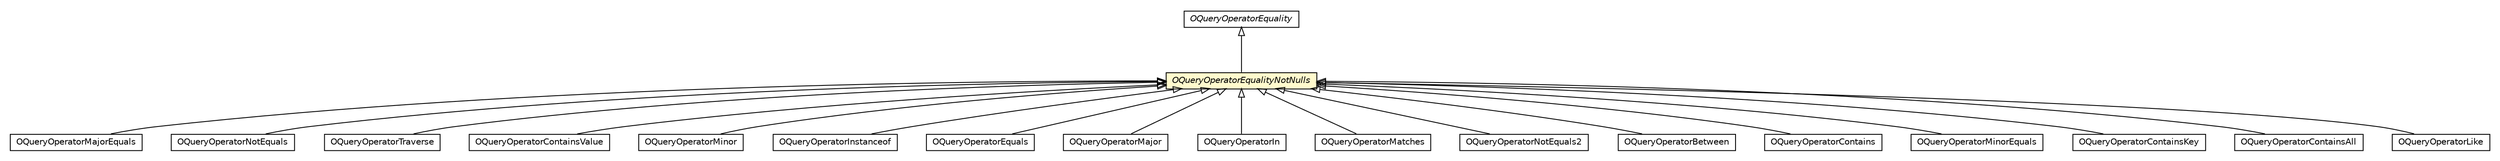 #!/usr/local/bin/dot
#
# Class diagram 
# Generated by UMLGraph version R5_6-24-gf6e263 (http://www.umlgraph.org/)
#

digraph G {
	edge [fontname="Helvetica",fontsize=10,labelfontname="Helvetica",labelfontsize=10];
	node [fontname="Helvetica",fontsize=10,shape=plaintext];
	nodesep=0.25;
	ranksep=0.5;
	// com.orientechnologies.orient.core.sql.operator.OQueryOperatorMajorEquals
	c5375072 [label=<<table title="com.orientechnologies.orient.core.sql.operator.OQueryOperatorMajorEquals" border="0" cellborder="1" cellspacing="0" cellpadding="2" port="p" href="./OQueryOperatorMajorEquals.html">
		<tr><td><table border="0" cellspacing="0" cellpadding="1">
<tr><td align="center" balign="center"> OQueryOperatorMajorEquals </td></tr>
		</table></td></tr>
		</table>>, URL="./OQueryOperatorMajorEquals.html", fontname="Helvetica", fontcolor="black", fontsize=10.0];
	// com.orientechnologies.orient.core.sql.operator.OQueryOperatorEqualityNotNulls
	c5375073 [label=<<table title="com.orientechnologies.orient.core.sql.operator.OQueryOperatorEqualityNotNulls" border="0" cellborder="1" cellspacing="0" cellpadding="2" port="p" bgcolor="lemonChiffon" href="./OQueryOperatorEqualityNotNulls.html">
		<tr><td><table border="0" cellspacing="0" cellpadding="1">
<tr><td align="center" balign="center"><font face="Helvetica-Oblique"> OQueryOperatorEqualityNotNulls </font></td></tr>
		</table></td></tr>
		</table>>, URL="./OQueryOperatorEqualityNotNulls.html", fontname="Helvetica", fontcolor="black", fontsize=10.0];
	// com.orientechnologies.orient.core.sql.operator.OQueryOperatorNotEquals
	c5375077 [label=<<table title="com.orientechnologies.orient.core.sql.operator.OQueryOperatorNotEquals" border="0" cellborder="1" cellspacing="0" cellpadding="2" port="p" href="./OQueryOperatorNotEquals.html">
		<tr><td><table border="0" cellspacing="0" cellpadding="1">
<tr><td align="center" balign="center"> OQueryOperatorNotEquals </td></tr>
		</table></td></tr>
		</table>>, URL="./OQueryOperatorNotEquals.html", fontname="Helvetica", fontcolor="black", fontsize=10.0];
	// com.orientechnologies.orient.core.sql.operator.OQueryOperatorTraverse
	c5375079 [label=<<table title="com.orientechnologies.orient.core.sql.operator.OQueryOperatorTraverse" border="0" cellborder="1" cellspacing="0" cellpadding="2" port="p" href="./OQueryOperatorTraverse.html">
		<tr><td><table border="0" cellspacing="0" cellpadding="1">
<tr><td align="center" balign="center"> OQueryOperatorTraverse </td></tr>
		</table></td></tr>
		</table>>, URL="./OQueryOperatorTraverse.html", fontname="Helvetica", fontcolor="black", fontsize=10.0];
	// com.orientechnologies.orient.core.sql.operator.OQueryOperatorContainsValue
	c5375080 [label=<<table title="com.orientechnologies.orient.core.sql.operator.OQueryOperatorContainsValue" border="0" cellborder="1" cellspacing="0" cellpadding="2" port="p" href="./OQueryOperatorContainsValue.html">
		<tr><td><table border="0" cellspacing="0" cellpadding="1">
<tr><td align="center" balign="center"> OQueryOperatorContainsValue </td></tr>
		</table></td></tr>
		</table>>, URL="./OQueryOperatorContainsValue.html", fontname="Helvetica", fontcolor="black", fontsize=10.0];
	// com.orientechnologies.orient.core.sql.operator.OQueryOperatorMinor
	c5375081 [label=<<table title="com.orientechnologies.orient.core.sql.operator.OQueryOperatorMinor" border="0" cellborder="1" cellspacing="0" cellpadding="2" port="p" href="./OQueryOperatorMinor.html">
		<tr><td><table border="0" cellspacing="0" cellpadding="1">
<tr><td align="center" balign="center"> OQueryOperatorMinor </td></tr>
		</table></td></tr>
		</table>>, URL="./OQueryOperatorMinor.html", fontname="Helvetica", fontcolor="black", fontsize=10.0];
	// com.orientechnologies.orient.core.sql.operator.OQueryOperatorInstanceof
	c5375082 [label=<<table title="com.orientechnologies.orient.core.sql.operator.OQueryOperatorInstanceof" border="0" cellborder="1" cellspacing="0" cellpadding="2" port="p" href="./OQueryOperatorInstanceof.html">
		<tr><td><table border="0" cellspacing="0" cellpadding="1">
<tr><td align="center" balign="center"> OQueryOperatorInstanceof </td></tr>
		</table></td></tr>
		</table>>, URL="./OQueryOperatorInstanceof.html", fontname="Helvetica", fontcolor="black", fontsize=10.0];
	// com.orientechnologies.orient.core.sql.operator.OQueryOperatorEquals
	c5375083 [label=<<table title="com.orientechnologies.orient.core.sql.operator.OQueryOperatorEquals" border="0" cellborder="1" cellspacing="0" cellpadding="2" port="p" href="./OQueryOperatorEquals.html">
		<tr><td><table border="0" cellspacing="0" cellpadding="1">
<tr><td align="center" balign="center"> OQueryOperatorEquals </td></tr>
		</table></td></tr>
		</table>>, URL="./OQueryOperatorEquals.html", fontname="Helvetica", fontcolor="black", fontsize=10.0];
	// com.orientechnologies.orient.core.sql.operator.OQueryOperatorMajor
	c5375084 [label=<<table title="com.orientechnologies.orient.core.sql.operator.OQueryOperatorMajor" border="0" cellborder="1" cellspacing="0" cellpadding="2" port="p" href="./OQueryOperatorMajor.html">
		<tr><td><table border="0" cellspacing="0" cellpadding="1">
<tr><td align="center" balign="center"> OQueryOperatorMajor </td></tr>
		</table></td></tr>
		</table>>, URL="./OQueryOperatorMajor.html", fontname="Helvetica", fontcolor="black", fontsize=10.0];
	// com.orientechnologies.orient.core.sql.operator.OQueryOperatorIn
	c5375088 [label=<<table title="com.orientechnologies.orient.core.sql.operator.OQueryOperatorIn" border="0" cellborder="1" cellspacing="0" cellpadding="2" port="p" href="./OQueryOperatorIn.html">
		<tr><td><table border="0" cellspacing="0" cellpadding="1">
<tr><td align="center" balign="center"> OQueryOperatorIn </td></tr>
		</table></td></tr>
		</table>>, URL="./OQueryOperatorIn.html", fontname="Helvetica", fontcolor="black", fontsize=10.0];
	// com.orientechnologies.orient.core.sql.operator.OQueryOperatorMatches
	c5375089 [label=<<table title="com.orientechnologies.orient.core.sql.operator.OQueryOperatorMatches" border="0" cellborder="1" cellspacing="0" cellpadding="2" port="p" href="./OQueryOperatorMatches.html">
		<tr><td><table border="0" cellspacing="0" cellpadding="1">
<tr><td align="center" balign="center"> OQueryOperatorMatches </td></tr>
		</table></td></tr>
		</table>>, URL="./OQueryOperatorMatches.html", fontname="Helvetica", fontcolor="black", fontsize=10.0];
	// com.orientechnologies.orient.core.sql.operator.OQueryOperatorEquality
	c5375091 [label=<<table title="com.orientechnologies.orient.core.sql.operator.OQueryOperatorEquality" border="0" cellborder="1" cellspacing="0" cellpadding="2" port="p" href="./OQueryOperatorEquality.html">
		<tr><td><table border="0" cellspacing="0" cellpadding="1">
<tr><td align="center" balign="center"><font face="Helvetica-Oblique"> OQueryOperatorEquality </font></td></tr>
		</table></td></tr>
		</table>>, URL="./OQueryOperatorEquality.html", fontname="Helvetica", fontcolor="black", fontsize=10.0];
	// com.orientechnologies.orient.core.sql.operator.OQueryOperatorNotEquals2
	c5375092 [label=<<table title="com.orientechnologies.orient.core.sql.operator.OQueryOperatorNotEquals2" border="0" cellborder="1" cellspacing="0" cellpadding="2" port="p" href="./OQueryOperatorNotEquals2.html">
		<tr><td><table border="0" cellspacing="0" cellpadding="1">
<tr><td align="center" balign="center"> OQueryOperatorNotEquals2 </td></tr>
		</table></td></tr>
		</table>>, URL="./OQueryOperatorNotEquals2.html", fontname="Helvetica", fontcolor="black", fontsize=10.0];
	// com.orientechnologies.orient.core.sql.operator.OQueryOperatorBetween
	c5375093 [label=<<table title="com.orientechnologies.orient.core.sql.operator.OQueryOperatorBetween" border="0" cellborder="1" cellspacing="0" cellpadding="2" port="p" href="./OQueryOperatorBetween.html">
		<tr><td><table border="0" cellspacing="0" cellpadding="1">
<tr><td align="center" balign="center"> OQueryOperatorBetween </td></tr>
		</table></td></tr>
		</table>>, URL="./OQueryOperatorBetween.html", fontname="Helvetica", fontcolor="black", fontsize=10.0];
	// com.orientechnologies.orient.core.sql.operator.OQueryOperatorContains
	c5375094 [label=<<table title="com.orientechnologies.orient.core.sql.operator.OQueryOperatorContains" border="0" cellborder="1" cellspacing="0" cellpadding="2" port="p" href="./OQueryOperatorContains.html">
		<tr><td><table border="0" cellspacing="0" cellpadding="1">
<tr><td align="center" balign="center"> OQueryOperatorContains </td></tr>
		</table></td></tr>
		</table>>, URL="./OQueryOperatorContains.html", fontname="Helvetica", fontcolor="black", fontsize=10.0];
	// com.orientechnologies.orient.core.sql.operator.OQueryOperatorMinorEquals
	c5375095 [label=<<table title="com.orientechnologies.orient.core.sql.operator.OQueryOperatorMinorEquals" border="0" cellborder="1" cellspacing="0" cellpadding="2" port="p" href="./OQueryOperatorMinorEquals.html">
		<tr><td><table border="0" cellspacing="0" cellpadding="1">
<tr><td align="center" balign="center"> OQueryOperatorMinorEquals </td></tr>
		</table></td></tr>
		</table>>, URL="./OQueryOperatorMinorEquals.html", fontname="Helvetica", fontcolor="black", fontsize=10.0];
	// com.orientechnologies.orient.core.sql.operator.OQueryOperatorContainsKey
	c5375097 [label=<<table title="com.orientechnologies.orient.core.sql.operator.OQueryOperatorContainsKey" border="0" cellborder="1" cellspacing="0" cellpadding="2" port="p" href="./OQueryOperatorContainsKey.html">
		<tr><td><table border="0" cellspacing="0" cellpadding="1">
<tr><td align="center" balign="center"> OQueryOperatorContainsKey </td></tr>
		</table></td></tr>
		</table>>, URL="./OQueryOperatorContainsKey.html", fontname="Helvetica", fontcolor="black", fontsize=10.0];
	// com.orientechnologies.orient.core.sql.operator.OQueryOperatorContainsAll
	c5375098 [label=<<table title="com.orientechnologies.orient.core.sql.operator.OQueryOperatorContainsAll" border="0" cellborder="1" cellspacing="0" cellpadding="2" port="p" href="./OQueryOperatorContainsAll.html">
		<tr><td><table border="0" cellspacing="0" cellpadding="1">
<tr><td align="center" balign="center"> OQueryOperatorContainsAll </td></tr>
		</table></td></tr>
		</table>>, URL="./OQueryOperatorContainsAll.html", fontname="Helvetica", fontcolor="black", fontsize=10.0];
	// com.orientechnologies.orient.core.sql.operator.OQueryOperatorLike
	c5375101 [label=<<table title="com.orientechnologies.orient.core.sql.operator.OQueryOperatorLike" border="0" cellborder="1" cellspacing="0" cellpadding="2" port="p" href="./OQueryOperatorLike.html">
		<tr><td><table border="0" cellspacing="0" cellpadding="1">
<tr><td align="center" balign="center"> OQueryOperatorLike </td></tr>
		</table></td></tr>
		</table>>, URL="./OQueryOperatorLike.html", fontname="Helvetica", fontcolor="black", fontsize=10.0];
	//com.orientechnologies.orient.core.sql.operator.OQueryOperatorMajorEquals extends com.orientechnologies.orient.core.sql.operator.OQueryOperatorEqualityNotNulls
	c5375073:p -> c5375072:p [dir=back,arrowtail=empty];
	//com.orientechnologies.orient.core.sql.operator.OQueryOperatorEqualityNotNulls extends com.orientechnologies.orient.core.sql.operator.OQueryOperatorEquality
	c5375091:p -> c5375073:p [dir=back,arrowtail=empty];
	//com.orientechnologies.orient.core.sql.operator.OQueryOperatorNotEquals extends com.orientechnologies.orient.core.sql.operator.OQueryOperatorEqualityNotNulls
	c5375073:p -> c5375077:p [dir=back,arrowtail=empty];
	//com.orientechnologies.orient.core.sql.operator.OQueryOperatorTraverse extends com.orientechnologies.orient.core.sql.operator.OQueryOperatorEqualityNotNulls
	c5375073:p -> c5375079:p [dir=back,arrowtail=empty];
	//com.orientechnologies.orient.core.sql.operator.OQueryOperatorContainsValue extends com.orientechnologies.orient.core.sql.operator.OQueryOperatorEqualityNotNulls
	c5375073:p -> c5375080:p [dir=back,arrowtail=empty];
	//com.orientechnologies.orient.core.sql.operator.OQueryOperatorMinor extends com.orientechnologies.orient.core.sql.operator.OQueryOperatorEqualityNotNulls
	c5375073:p -> c5375081:p [dir=back,arrowtail=empty];
	//com.orientechnologies.orient.core.sql.operator.OQueryOperatorInstanceof extends com.orientechnologies.orient.core.sql.operator.OQueryOperatorEqualityNotNulls
	c5375073:p -> c5375082:p [dir=back,arrowtail=empty];
	//com.orientechnologies.orient.core.sql.operator.OQueryOperatorEquals extends com.orientechnologies.orient.core.sql.operator.OQueryOperatorEqualityNotNulls
	c5375073:p -> c5375083:p [dir=back,arrowtail=empty];
	//com.orientechnologies.orient.core.sql.operator.OQueryOperatorMajor extends com.orientechnologies.orient.core.sql.operator.OQueryOperatorEqualityNotNulls
	c5375073:p -> c5375084:p [dir=back,arrowtail=empty];
	//com.orientechnologies.orient.core.sql.operator.OQueryOperatorIn extends com.orientechnologies.orient.core.sql.operator.OQueryOperatorEqualityNotNulls
	c5375073:p -> c5375088:p [dir=back,arrowtail=empty];
	//com.orientechnologies.orient.core.sql.operator.OQueryOperatorMatches extends com.orientechnologies.orient.core.sql.operator.OQueryOperatorEqualityNotNulls
	c5375073:p -> c5375089:p [dir=back,arrowtail=empty];
	//com.orientechnologies.orient.core.sql.operator.OQueryOperatorNotEquals2 extends com.orientechnologies.orient.core.sql.operator.OQueryOperatorEqualityNotNulls
	c5375073:p -> c5375092:p [dir=back,arrowtail=empty];
	//com.orientechnologies.orient.core.sql.operator.OQueryOperatorBetween extends com.orientechnologies.orient.core.sql.operator.OQueryOperatorEqualityNotNulls
	c5375073:p -> c5375093:p [dir=back,arrowtail=empty];
	//com.orientechnologies.orient.core.sql.operator.OQueryOperatorContains extends com.orientechnologies.orient.core.sql.operator.OQueryOperatorEqualityNotNulls
	c5375073:p -> c5375094:p [dir=back,arrowtail=empty];
	//com.orientechnologies.orient.core.sql.operator.OQueryOperatorMinorEquals extends com.orientechnologies.orient.core.sql.operator.OQueryOperatorEqualityNotNulls
	c5375073:p -> c5375095:p [dir=back,arrowtail=empty];
	//com.orientechnologies.orient.core.sql.operator.OQueryOperatorContainsKey extends com.orientechnologies.orient.core.sql.operator.OQueryOperatorEqualityNotNulls
	c5375073:p -> c5375097:p [dir=back,arrowtail=empty];
	//com.orientechnologies.orient.core.sql.operator.OQueryOperatorContainsAll extends com.orientechnologies.orient.core.sql.operator.OQueryOperatorEqualityNotNulls
	c5375073:p -> c5375098:p [dir=back,arrowtail=empty];
	//com.orientechnologies.orient.core.sql.operator.OQueryOperatorLike extends com.orientechnologies.orient.core.sql.operator.OQueryOperatorEqualityNotNulls
	c5375073:p -> c5375101:p [dir=back,arrowtail=empty];
}

